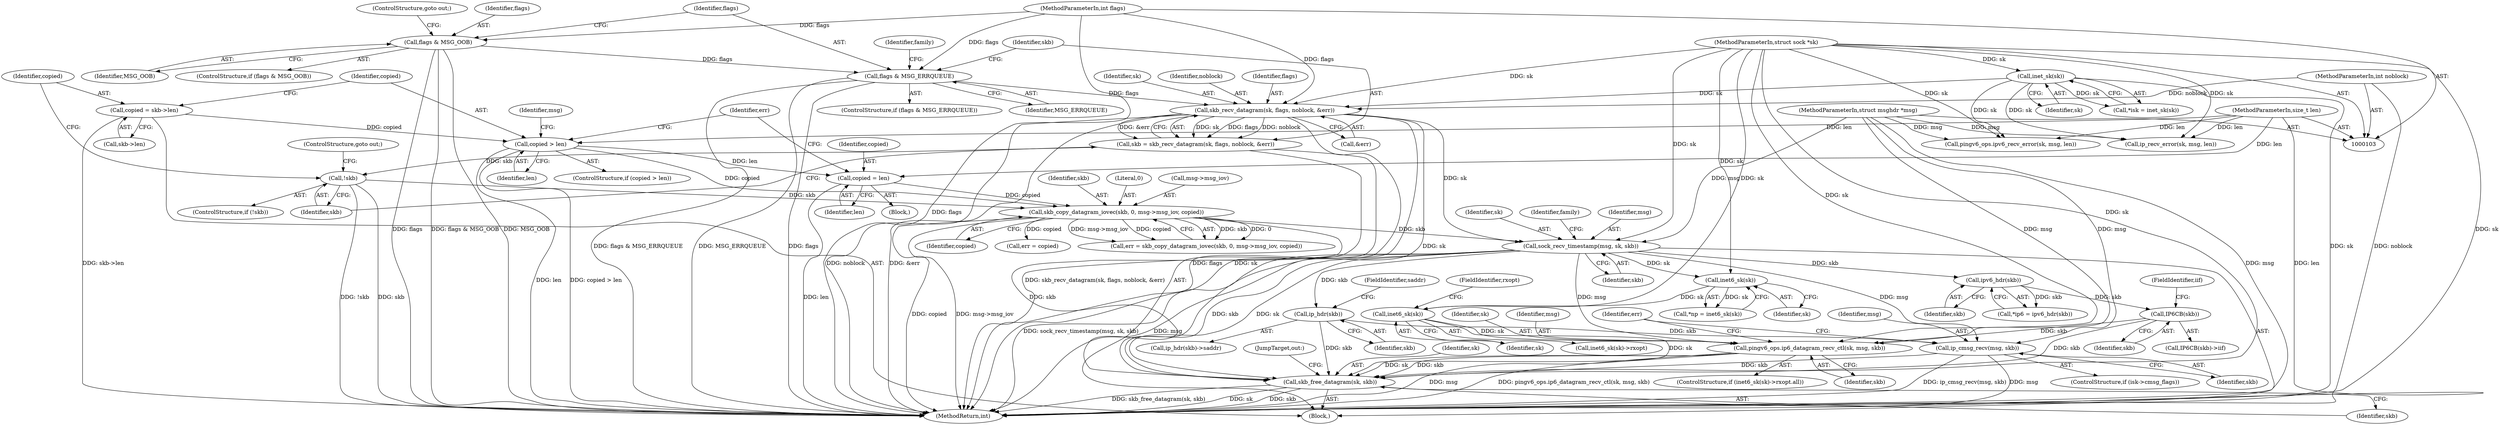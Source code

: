 digraph "1_linux_cf970c002d270c36202bd5b9c2804d3097a52da0@API" {
"1000361" [label="(Call,skb_free_datagram(sk, skb))"];
"1000350" [label="(Call,pingv6_ops.ip6_datagram_recv_ctl(sk, msg, skb))"];
"1000346" [label="(Call,inet6_sk(sk))"];
"1000277" [label="(Call,inet6_sk(sk))"];
"1000209" [label="(Call,sock_recv_timestamp(msg, sk, skb))"];
"1000106" [label="(MethodParameterIn,struct msghdr *msg)"];
"1000169" [label="(Call,skb_recv_datagram(sk, flags, noblock, &err))"];
"1000115" [label="(Call,inet_sk(sk))"];
"1000105" [label="(MethodParameterIn,struct sock *sk)"];
"1000142" [label="(Call,flags & MSG_ERRQUEUE)"];
"1000137" [label="(Call,flags & MSG_OOB)"];
"1000109" [label="(MethodParameterIn,int flags)"];
"1000108" [label="(MethodParameterIn,int noblock)"];
"1000199" [label="(Call,skb_copy_datagram_iovec(skb, 0, msg->msg_iov, copied))"];
"1000176" [label="(Call,!skb)"];
"1000167" [label="(Call,skb = skb_recv_datagram(sk, flags, noblock, &err))"];
"1000185" [label="(Call,copied > len)"];
"1000179" [label="(Call,copied = skb->len)"];
"1000107" [label="(MethodParameterIn,size_t len)"];
"1000194" [label="(Call,copied = len)"];
"1000334" [label="(Call,IP6CB(skb))"];
"1000282" [label="(Call,ipv6_hdr(skb))"];
"1000265" [label="(Call,ip_cmsg_recv(msg, skb))"];
"1000243" [label="(Call,ip_hdr(skb))"];
"1000172" [label="(Identifier,noblock)"];
"1000187" [label="(Identifier,len)"];
"1000265" [label="(Call,ip_cmsg_recv(msg, skb))"];
"1000106" [label="(MethodParameterIn,struct msghdr *msg)"];
"1000194" [label="(Call,copied = len)"];
"1000175" [label="(ControlStructure,if (!skb))"];
"1000347" [label="(Identifier,sk)"];
"1000277" [label="(Call,inet6_sk(sk))"];
"1000178" [label="(ControlStructure,goto out;)"];
"1000346" [label="(Call,inet6_sk(sk))"];
"1000108" [label="(MethodParameterIn,int noblock)"];
"1000361" [label="(Call,skb_free_datagram(sk, skb))"];
"1000144" [label="(Identifier,MSG_ERRQUEUE)"];
"1000353" [label="(Identifier,skb)"];
"1000111" [label="(Block,)"];
"1000282" [label="(Call,ipv6_hdr(skb))"];
"1000202" [label="(Call,msg->msg_iov)"];
"1000168" [label="(Identifier,skb)"];
"1000107" [label="(MethodParameterIn,size_t len)"];
"1000186" [label="(Identifier,copied)"];
"1000352" [label="(Identifier,msg)"];
"1000148" [label="(Identifier,family)"];
"1000139" [label="(Identifier,MSG_OOB)"];
"1000343" [label="(ControlStructure,if (inet6_sk(sk)->rxopt.all))"];
"1000176" [label="(Call,!skb)"];
"1000267" [label="(Identifier,skb)"];
"1000196" [label="(Identifier,len)"];
"1000336" [label="(FieldIdentifier,iif)"];
"1000243" [label="(Call,ip_hdr(skb))"];
"1000199" [label="(Call,skb_copy_datagram_iovec(skb, 0, msg->msg_iov, copied))"];
"1000212" [label="(Identifier,skb)"];
"1000280" [label="(Call,*ip6 = ipv6_hdr(skb))"];
"1000200" [label="(Identifier,skb)"];
"1000197" [label="(Call,err = skb_copy_datagram_iovec(skb, 0, msg->msg_iov, copied))"];
"1000143" [label="(Identifier,flags)"];
"1000278" [label="(Identifier,sk)"];
"1000171" [label="(Identifier,flags)"];
"1000363" [label="(Identifier,skb)"];
"1000140" [label="(ControlStructure,goto out;)"];
"1000137" [label="(Call,flags & MSG_OOB)"];
"1000116" [label="(Identifier,sk)"];
"1000351" [label="(Identifier,sk)"];
"1000275" [label="(Call,*np = inet6_sk(sk))"];
"1000109" [label="(MethodParameterIn,int flags)"];
"1000215" [label="(Identifier,family)"];
"1000210" [label="(Identifier,msg)"];
"1000169" [label="(Call,skb_recv_datagram(sk, flags, noblock, &err))"];
"1000185" [label="(Call,copied > len)"];
"1000205" [label="(Identifier,copied)"];
"1000177" [label="(Identifier,skb)"];
"1000138" [label="(Identifier,flags)"];
"1000141" [label="(ControlStructure,if (flags & MSG_ERRQUEUE))"];
"1000195" [label="(Identifier,copied)"];
"1000191" [label="(Identifier,msg)"];
"1000201" [label="(Literal,0)"];
"1000105" [label="(MethodParameterIn,struct sock *sk)"];
"1000245" [label="(FieldIdentifier,saddr)"];
"1000357" [label="(Call,err = copied)"];
"1000170" [label="(Identifier,sk)"];
"1000350" [label="(Call,pingv6_ops.ip6_datagram_recv_ctl(sk, msg, skb))"];
"1000198" [label="(Identifier,err)"];
"1000209" [label="(Call,sock_recv_timestamp(msg, sk, skb))"];
"1000163" [label="(Call,pingv6_ops.ipv6_recv_error(sk, msg, len))"];
"1000334" [label="(Call,IP6CB(skb))"];
"1000113" [label="(Call,*isk = inet_sk(sk))"];
"1000115" [label="(Call,inet_sk(sk))"];
"1000333" [label="(Call,IP6CB(skb)->iif)"];
"1000211" [label="(Identifier,sk)"];
"1000364" [label="(JumpTarget,out:)"];
"1000370" [label="(MethodReturn,int)"];
"1000142" [label="(Call,flags & MSG_ERRQUEUE)"];
"1000179" [label="(Call,copied = skb->len)"];
"1000181" [label="(Call,skb->len)"];
"1000348" [label="(FieldIdentifier,rxopt)"];
"1000261" [label="(ControlStructure,if (isk->cmsg_flags))"];
"1000188" [label="(Block,)"];
"1000266" [label="(Identifier,msg)"];
"1000283" [label="(Identifier,skb)"];
"1000242" [label="(Call,ip_hdr(skb)->saddr)"];
"1000362" [label="(Identifier,sk)"];
"1000152" [label="(Call,ip_recv_error(sk, msg, len))"];
"1000173" [label="(Call,&err)"];
"1000335" [label="(Identifier,skb)"];
"1000244" [label="(Identifier,skb)"];
"1000358" [label="(Identifier,err)"];
"1000136" [label="(ControlStructure,if (flags & MSG_OOB))"];
"1000345" [label="(Call,inet6_sk(sk)->rxopt)"];
"1000180" [label="(Identifier,copied)"];
"1000167" [label="(Call,skb = skb_recv_datagram(sk, flags, noblock, &err))"];
"1000184" [label="(ControlStructure,if (copied > len))"];
"1000361" -> "1000111"  [label="AST: "];
"1000361" -> "1000363"  [label="CFG: "];
"1000362" -> "1000361"  [label="AST: "];
"1000363" -> "1000361"  [label="AST: "];
"1000364" -> "1000361"  [label="CFG: "];
"1000361" -> "1000370"  [label="DDG: skb_free_datagram(sk, skb)"];
"1000361" -> "1000370"  [label="DDG: sk"];
"1000361" -> "1000370"  [label="DDG: skb"];
"1000350" -> "1000361"  [label="DDG: sk"];
"1000350" -> "1000361"  [label="DDG: skb"];
"1000346" -> "1000361"  [label="DDG: sk"];
"1000209" -> "1000361"  [label="DDG: sk"];
"1000209" -> "1000361"  [label="DDG: skb"];
"1000169" -> "1000361"  [label="DDG: sk"];
"1000105" -> "1000361"  [label="DDG: sk"];
"1000199" -> "1000361"  [label="DDG: skb"];
"1000265" -> "1000361"  [label="DDG: skb"];
"1000243" -> "1000361"  [label="DDG: skb"];
"1000334" -> "1000361"  [label="DDG: skb"];
"1000350" -> "1000343"  [label="AST: "];
"1000350" -> "1000353"  [label="CFG: "];
"1000351" -> "1000350"  [label="AST: "];
"1000352" -> "1000350"  [label="AST: "];
"1000353" -> "1000350"  [label="AST: "];
"1000358" -> "1000350"  [label="CFG: "];
"1000350" -> "1000370"  [label="DDG: pingv6_ops.ip6_datagram_recv_ctl(sk, msg, skb)"];
"1000350" -> "1000370"  [label="DDG: msg"];
"1000346" -> "1000350"  [label="DDG: sk"];
"1000105" -> "1000350"  [label="DDG: sk"];
"1000209" -> "1000350"  [label="DDG: msg"];
"1000106" -> "1000350"  [label="DDG: msg"];
"1000334" -> "1000350"  [label="DDG: skb"];
"1000346" -> "1000345"  [label="AST: "];
"1000346" -> "1000347"  [label="CFG: "];
"1000347" -> "1000346"  [label="AST: "];
"1000348" -> "1000346"  [label="CFG: "];
"1000277" -> "1000346"  [label="DDG: sk"];
"1000105" -> "1000346"  [label="DDG: sk"];
"1000277" -> "1000275"  [label="AST: "];
"1000277" -> "1000278"  [label="CFG: "];
"1000278" -> "1000277"  [label="AST: "];
"1000275" -> "1000277"  [label="CFG: "];
"1000277" -> "1000275"  [label="DDG: sk"];
"1000209" -> "1000277"  [label="DDG: sk"];
"1000105" -> "1000277"  [label="DDG: sk"];
"1000209" -> "1000111"  [label="AST: "];
"1000209" -> "1000212"  [label="CFG: "];
"1000210" -> "1000209"  [label="AST: "];
"1000211" -> "1000209"  [label="AST: "];
"1000212" -> "1000209"  [label="AST: "];
"1000215" -> "1000209"  [label="CFG: "];
"1000209" -> "1000370"  [label="DDG: sock_recv_timestamp(msg, sk, skb)"];
"1000209" -> "1000370"  [label="DDG: msg"];
"1000106" -> "1000209"  [label="DDG: msg"];
"1000169" -> "1000209"  [label="DDG: sk"];
"1000105" -> "1000209"  [label="DDG: sk"];
"1000199" -> "1000209"  [label="DDG: skb"];
"1000209" -> "1000243"  [label="DDG: skb"];
"1000209" -> "1000265"  [label="DDG: msg"];
"1000209" -> "1000282"  [label="DDG: skb"];
"1000106" -> "1000103"  [label="AST: "];
"1000106" -> "1000370"  [label="DDG: msg"];
"1000106" -> "1000152"  [label="DDG: msg"];
"1000106" -> "1000163"  [label="DDG: msg"];
"1000106" -> "1000265"  [label="DDG: msg"];
"1000169" -> "1000167"  [label="AST: "];
"1000169" -> "1000173"  [label="CFG: "];
"1000170" -> "1000169"  [label="AST: "];
"1000171" -> "1000169"  [label="AST: "];
"1000172" -> "1000169"  [label="AST: "];
"1000173" -> "1000169"  [label="AST: "];
"1000167" -> "1000169"  [label="CFG: "];
"1000169" -> "1000370"  [label="DDG: noblock"];
"1000169" -> "1000370"  [label="DDG: &err"];
"1000169" -> "1000370"  [label="DDG: flags"];
"1000169" -> "1000370"  [label="DDG: sk"];
"1000169" -> "1000167"  [label="DDG: sk"];
"1000169" -> "1000167"  [label="DDG: flags"];
"1000169" -> "1000167"  [label="DDG: noblock"];
"1000169" -> "1000167"  [label="DDG: &err"];
"1000115" -> "1000169"  [label="DDG: sk"];
"1000105" -> "1000169"  [label="DDG: sk"];
"1000142" -> "1000169"  [label="DDG: flags"];
"1000109" -> "1000169"  [label="DDG: flags"];
"1000108" -> "1000169"  [label="DDG: noblock"];
"1000115" -> "1000113"  [label="AST: "];
"1000115" -> "1000116"  [label="CFG: "];
"1000116" -> "1000115"  [label="AST: "];
"1000113" -> "1000115"  [label="CFG: "];
"1000115" -> "1000370"  [label="DDG: sk"];
"1000115" -> "1000113"  [label="DDG: sk"];
"1000105" -> "1000115"  [label="DDG: sk"];
"1000115" -> "1000152"  [label="DDG: sk"];
"1000115" -> "1000163"  [label="DDG: sk"];
"1000105" -> "1000103"  [label="AST: "];
"1000105" -> "1000370"  [label="DDG: sk"];
"1000105" -> "1000152"  [label="DDG: sk"];
"1000105" -> "1000163"  [label="DDG: sk"];
"1000142" -> "1000141"  [label="AST: "];
"1000142" -> "1000144"  [label="CFG: "];
"1000143" -> "1000142"  [label="AST: "];
"1000144" -> "1000142"  [label="AST: "];
"1000148" -> "1000142"  [label="CFG: "];
"1000168" -> "1000142"  [label="CFG: "];
"1000142" -> "1000370"  [label="DDG: flags & MSG_ERRQUEUE"];
"1000142" -> "1000370"  [label="DDG: MSG_ERRQUEUE"];
"1000142" -> "1000370"  [label="DDG: flags"];
"1000137" -> "1000142"  [label="DDG: flags"];
"1000109" -> "1000142"  [label="DDG: flags"];
"1000137" -> "1000136"  [label="AST: "];
"1000137" -> "1000139"  [label="CFG: "];
"1000138" -> "1000137"  [label="AST: "];
"1000139" -> "1000137"  [label="AST: "];
"1000140" -> "1000137"  [label="CFG: "];
"1000143" -> "1000137"  [label="CFG: "];
"1000137" -> "1000370"  [label="DDG: MSG_OOB"];
"1000137" -> "1000370"  [label="DDG: flags"];
"1000137" -> "1000370"  [label="DDG: flags & MSG_OOB"];
"1000109" -> "1000137"  [label="DDG: flags"];
"1000109" -> "1000103"  [label="AST: "];
"1000109" -> "1000370"  [label="DDG: flags"];
"1000108" -> "1000103"  [label="AST: "];
"1000108" -> "1000370"  [label="DDG: noblock"];
"1000199" -> "1000197"  [label="AST: "];
"1000199" -> "1000205"  [label="CFG: "];
"1000200" -> "1000199"  [label="AST: "];
"1000201" -> "1000199"  [label="AST: "];
"1000202" -> "1000199"  [label="AST: "];
"1000205" -> "1000199"  [label="AST: "];
"1000197" -> "1000199"  [label="CFG: "];
"1000199" -> "1000370"  [label="DDG: copied"];
"1000199" -> "1000370"  [label="DDG: msg->msg_iov"];
"1000199" -> "1000197"  [label="DDG: skb"];
"1000199" -> "1000197"  [label="DDG: 0"];
"1000199" -> "1000197"  [label="DDG: msg->msg_iov"];
"1000199" -> "1000197"  [label="DDG: copied"];
"1000176" -> "1000199"  [label="DDG: skb"];
"1000185" -> "1000199"  [label="DDG: copied"];
"1000194" -> "1000199"  [label="DDG: copied"];
"1000199" -> "1000357"  [label="DDG: copied"];
"1000176" -> "1000175"  [label="AST: "];
"1000176" -> "1000177"  [label="CFG: "];
"1000177" -> "1000176"  [label="AST: "];
"1000178" -> "1000176"  [label="CFG: "];
"1000180" -> "1000176"  [label="CFG: "];
"1000176" -> "1000370"  [label="DDG: !skb"];
"1000176" -> "1000370"  [label="DDG: skb"];
"1000167" -> "1000176"  [label="DDG: skb"];
"1000167" -> "1000111"  [label="AST: "];
"1000168" -> "1000167"  [label="AST: "];
"1000177" -> "1000167"  [label="CFG: "];
"1000167" -> "1000370"  [label="DDG: skb_recv_datagram(sk, flags, noblock, &err)"];
"1000185" -> "1000184"  [label="AST: "];
"1000185" -> "1000187"  [label="CFG: "];
"1000186" -> "1000185"  [label="AST: "];
"1000187" -> "1000185"  [label="AST: "];
"1000191" -> "1000185"  [label="CFG: "];
"1000198" -> "1000185"  [label="CFG: "];
"1000185" -> "1000370"  [label="DDG: copied > len"];
"1000185" -> "1000370"  [label="DDG: len"];
"1000179" -> "1000185"  [label="DDG: copied"];
"1000107" -> "1000185"  [label="DDG: len"];
"1000185" -> "1000194"  [label="DDG: len"];
"1000179" -> "1000111"  [label="AST: "];
"1000179" -> "1000181"  [label="CFG: "];
"1000180" -> "1000179"  [label="AST: "];
"1000181" -> "1000179"  [label="AST: "];
"1000186" -> "1000179"  [label="CFG: "];
"1000179" -> "1000370"  [label="DDG: skb->len"];
"1000107" -> "1000103"  [label="AST: "];
"1000107" -> "1000370"  [label="DDG: len"];
"1000107" -> "1000152"  [label="DDG: len"];
"1000107" -> "1000163"  [label="DDG: len"];
"1000107" -> "1000194"  [label="DDG: len"];
"1000194" -> "1000188"  [label="AST: "];
"1000194" -> "1000196"  [label="CFG: "];
"1000195" -> "1000194"  [label="AST: "];
"1000196" -> "1000194"  [label="AST: "];
"1000198" -> "1000194"  [label="CFG: "];
"1000194" -> "1000370"  [label="DDG: len"];
"1000334" -> "1000333"  [label="AST: "];
"1000334" -> "1000335"  [label="CFG: "];
"1000335" -> "1000334"  [label="AST: "];
"1000336" -> "1000334"  [label="CFG: "];
"1000282" -> "1000334"  [label="DDG: skb"];
"1000282" -> "1000280"  [label="AST: "];
"1000282" -> "1000283"  [label="CFG: "];
"1000283" -> "1000282"  [label="AST: "];
"1000280" -> "1000282"  [label="CFG: "];
"1000282" -> "1000280"  [label="DDG: skb"];
"1000265" -> "1000261"  [label="AST: "];
"1000265" -> "1000267"  [label="CFG: "];
"1000266" -> "1000265"  [label="AST: "];
"1000267" -> "1000265"  [label="AST: "];
"1000358" -> "1000265"  [label="CFG: "];
"1000265" -> "1000370"  [label="DDG: ip_cmsg_recv(msg, skb)"];
"1000265" -> "1000370"  [label="DDG: msg"];
"1000243" -> "1000265"  [label="DDG: skb"];
"1000243" -> "1000242"  [label="AST: "];
"1000243" -> "1000244"  [label="CFG: "];
"1000244" -> "1000243"  [label="AST: "];
"1000245" -> "1000243"  [label="CFG: "];
}

